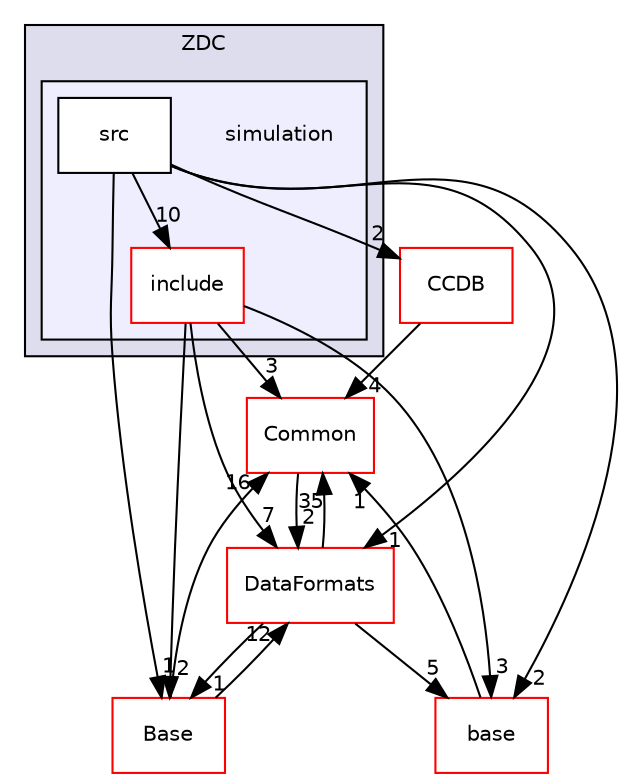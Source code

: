 digraph "/home/travis/build/AliceO2Group/AliceO2/Detectors/ZDC/simulation" {
  bgcolor=transparent;
  compound=true
  node [ fontsize="10", fontname="Helvetica"];
  edge [ labelfontsize="10", labelfontname="Helvetica"];
  subgraph clusterdir_db9e312ee82793cf7e11be39a4401551 {
    graph [ bgcolor="#ddddee", pencolor="black", label="ZDC" fontname="Helvetica", fontsize="10", URL="dir_db9e312ee82793cf7e11be39a4401551.html"]
  subgraph clusterdir_42e3a2880e2a7a6dc7f4f0567528a1f9 {
    graph [ bgcolor="#eeeeff", pencolor="black", label="" URL="dir_42e3a2880e2a7a6dc7f4f0567528a1f9.html"];
    dir_42e3a2880e2a7a6dc7f4f0567528a1f9 [shape=plaintext label="simulation"];
    dir_8753232d356b54b3d5b7685c17590977 [shape=box label="include" color="red" fillcolor="white" style="filled" URL="dir_8753232d356b54b3d5b7685c17590977.html"];
    dir_191ec3c3fa67efcf13c1b6bfa78daccb [shape=box label="src" color="black" fillcolor="white" style="filled" URL="dir_191ec3c3fa67efcf13c1b6bfa78daccb.html"];
  }
  }
  dir_4ab6b4cc6a7edbff49100e9123df213f [shape=box label="Common" color="red" URL="dir_4ab6b4cc6a7edbff49100e9123df213f.html"];
  dir_6af676bf18881990e4083e191d0e63e0 [shape=box label="CCDB" color="red" URL="dir_6af676bf18881990e4083e191d0e63e0.html"];
  dir_37c90836491b695b472bf98d1be8336b [shape=box label="Base" color="red" URL="dir_37c90836491b695b472bf98d1be8336b.html"];
  dir_9a03fde50984971e6d5cd095204aab10 [shape=box label="base" color="red" URL="dir_9a03fde50984971e6d5cd095204aab10.html"];
  dir_2171f7ec022c5423887b07c69b2f5b48 [shape=box label="DataFormats" color="red" URL="dir_2171f7ec022c5423887b07c69b2f5b48.html"];
  dir_8753232d356b54b3d5b7685c17590977->dir_4ab6b4cc6a7edbff49100e9123df213f [headlabel="3", labeldistance=1.5 headhref="dir_000186_000027.html"];
  dir_8753232d356b54b3d5b7685c17590977->dir_37c90836491b695b472bf98d1be8336b [headlabel="2", labeldistance=1.5 headhref="dir_000186_000274.html"];
  dir_8753232d356b54b3d5b7685c17590977->dir_9a03fde50984971e6d5cd095204aab10 [headlabel="3", labeldistance=1.5 headhref="dir_000186_000171.html"];
  dir_8753232d356b54b3d5b7685c17590977->dir_2171f7ec022c5423887b07c69b2f5b48 [headlabel="7", labeldistance=1.5 headhref="dir_000186_000076.html"];
  dir_4ab6b4cc6a7edbff49100e9123df213f->dir_2171f7ec022c5423887b07c69b2f5b48 [headlabel="2", labeldistance=1.5 headhref="dir_000027_000076.html"];
  dir_6af676bf18881990e4083e191d0e63e0->dir_4ab6b4cc6a7edbff49100e9123df213f [headlabel="4", labeldistance=1.5 headhref="dir_000019_000027.html"];
  dir_37c90836491b695b472bf98d1be8336b->dir_4ab6b4cc6a7edbff49100e9123df213f [headlabel="16", labeldistance=1.5 headhref="dir_000274_000027.html"];
  dir_37c90836491b695b472bf98d1be8336b->dir_2171f7ec022c5423887b07c69b2f5b48 [headlabel="12", labeldistance=1.5 headhref="dir_000274_000076.html"];
  dir_191ec3c3fa67efcf13c1b6bfa78daccb->dir_8753232d356b54b3d5b7685c17590977 [headlabel="10", labeldistance=1.5 headhref="dir_000331_000186.html"];
  dir_191ec3c3fa67efcf13c1b6bfa78daccb->dir_6af676bf18881990e4083e191d0e63e0 [headlabel="2", labeldistance=1.5 headhref="dir_000331_000019.html"];
  dir_191ec3c3fa67efcf13c1b6bfa78daccb->dir_37c90836491b695b472bf98d1be8336b [headlabel="1", labeldistance=1.5 headhref="dir_000331_000274.html"];
  dir_191ec3c3fa67efcf13c1b6bfa78daccb->dir_9a03fde50984971e6d5cd095204aab10 [headlabel="2", labeldistance=1.5 headhref="dir_000331_000171.html"];
  dir_191ec3c3fa67efcf13c1b6bfa78daccb->dir_2171f7ec022c5423887b07c69b2f5b48 [headlabel="1", labeldistance=1.5 headhref="dir_000331_000076.html"];
  dir_9a03fde50984971e6d5cd095204aab10->dir_4ab6b4cc6a7edbff49100e9123df213f [headlabel="1", labeldistance=1.5 headhref="dir_000171_000027.html"];
  dir_2171f7ec022c5423887b07c69b2f5b48->dir_4ab6b4cc6a7edbff49100e9123df213f [headlabel="35", labeldistance=1.5 headhref="dir_000076_000027.html"];
  dir_2171f7ec022c5423887b07c69b2f5b48->dir_37c90836491b695b472bf98d1be8336b [headlabel="1", labeldistance=1.5 headhref="dir_000076_000274.html"];
  dir_2171f7ec022c5423887b07c69b2f5b48->dir_9a03fde50984971e6d5cd095204aab10 [headlabel="5", labeldistance=1.5 headhref="dir_000076_000171.html"];
}
